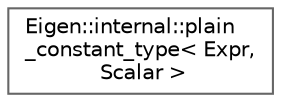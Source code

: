 digraph "类继承关系图"
{
 // LATEX_PDF_SIZE
  bgcolor="transparent";
  edge [fontname=Helvetica,fontsize=10,labelfontname=Helvetica,labelfontsize=10];
  node [fontname=Helvetica,fontsize=10,shape=box,height=0.2,width=0.4];
  rankdir="LR";
  Node0 [id="Node000000",label="Eigen::internal::plain\l_constant_type\< Expr,\l Scalar \>",height=0.2,width=0.4,color="grey40", fillcolor="white", style="filled",URL="$struct_eigen_1_1internal_1_1plain__constant__type.html",tooltip=" "];
}
